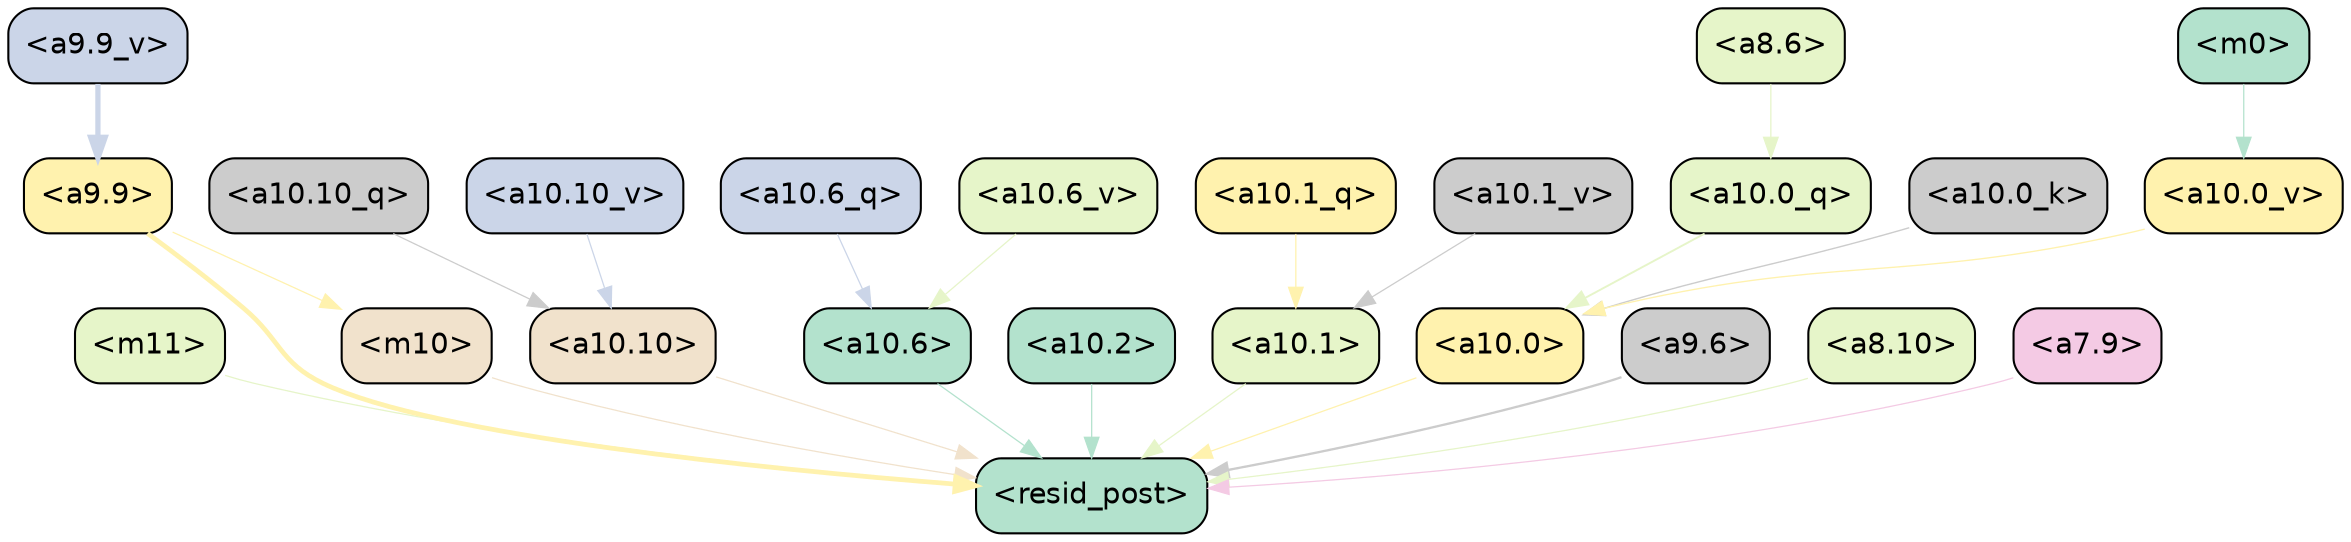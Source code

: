 strict digraph "" {
	graph [bgcolor=transparent,
		layout=dot,
		overlap=false,
		splines=true
	];
	"<m11>"	[color=black,
		fillcolor="#e6f5c9",
		fontname=Helvetica,
		shape=box,
		style="filled, rounded"];
	"<resid_post>"	[color=black,
		fillcolor="#b3e2cd",
		fontname=Helvetica,
		shape=box,
		style="filled, rounded"];
	"<m11>" -> "<resid_post>"	[color="#e6f5c9",
		penwidth=0.6];
	"<m10>"	[color=black,
		fillcolor="#f1e2cc",
		fontname=Helvetica,
		shape=box,
		style="filled, rounded"];
	"<m10>" -> "<resid_post>"	[color="#f1e2cc",
		penwidth=0.6];
	"<a10.10>"	[color=black,
		fillcolor="#f1e2cc",
		fontname=Helvetica,
		shape=box,
		style="filled, rounded"];
	"<a10.10>" -> "<resid_post>"	[color="#f1e2cc",
		penwidth=0.6];
	"<a10.6>"	[color=black,
		fillcolor="#b3e2cd",
		fontname=Helvetica,
		shape=box,
		style="filled, rounded"];
	"<a10.6>" -> "<resid_post>"	[color="#b3e2cd",
		penwidth=0.6];
	"<a10.2>"	[color=black,
		fillcolor="#b3e2cd",
		fontname=Helvetica,
		shape=box,
		style="filled, rounded"];
	"<a10.2>" -> "<resid_post>"	[color="#b3e2cd",
		penwidth=0.6];
	"<a10.1>"	[color=black,
		fillcolor="#e6f5c9",
		fontname=Helvetica,
		shape=box,
		style="filled, rounded"];
	"<a10.1>" -> "<resid_post>"	[color="#e6f5c9",
		penwidth=0.6];
	"<a10.0>"	[color=black,
		fillcolor="#fff2ae",
		fontname=Helvetica,
		shape=box,
		style="filled, rounded"];
	"<a10.0>" -> "<resid_post>"	[color="#fff2ae",
		penwidth=0.6];
	"<a9.9>"	[color=black,
		fillcolor="#fff2ae",
		fontname=Helvetica,
		shape=box,
		style="filled, rounded"];
	"<a9.9>" -> "<resid_post>"	[color="#fff2ae",
		penwidth=2.280607223510742];
	"<a9.9>" -> "<m10>"	[color="#fff2ae",
		penwidth=0.6];
	"<a9.6>"	[color=black,
		fillcolor="#cccccc",
		fontname=Helvetica,
		shape=box,
		style="filled, rounded"];
	"<a9.6>" -> "<resid_post>"	[color="#cccccc",
		penwidth=1.1054627895355225];
	"<a8.10>"	[color=black,
		fillcolor="#e6f5c9",
		fontname=Helvetica,
		shape=box,
		style="filled, rounded"];
	"<a8.10>" -> "<resid_post>"	[color="#e6f5c9",
		penwidth=0.6];
	"<a7.9>"	[color=black,
		fillcolor="#f4cae4",
		fontname=Helvetica,
		shape=box,
		style="filled, rounded"];
	"<a7.9>" -> "<resid_post>"	[color="#f4cae4",
		penwidth=0.6];
	"<a10.10_q>"	[color=black,
		fillcolor="#cccccc",
		fontname=Helvetica,
		shape=box,
		style="filled, rounded"];
	"<a10.10_q>" -> "<a10.10>"	[color="#cccccc",
		penwidth=0.6];
	"<a10.6_q>"	[color=black,
		fillcolor="#cbd5e8",
		fontname=Helvetica,
		shape=box,
		style="filled, rounded"];
	"<a10.6_q>" -> "<a10.6>"	[color="#cbd5e8",
		penwidth=0.6];
	"<a10.1_q>"	[color=black,
		fillcolor="#fff2ae",
		fontname=Helvetica,
		shape=box,
		style="filled, rounded"];
	"<a10.1_q>" -> "<a10.1>"	[color="#fff2ae",
		penwidth=0.6];
	"<a10.0_q>"	[color=black,
		fillcolor="#e6f5c9",
		fontname=Helvetica,
		shape=box,
		style="filled, rounded"];
	"<a10.0_q>" -> "<a10.0>"	[color="#e6f5c9",
		penwidth=0.918039083480835];
	"<a10.0_k>"	[color=black,
		fillcolor="#cccccc",
		fontname=Helvetica,
		shape=box,
		style="filled, rounded"];
	"<a10.0_k>" -> "<a10.0>"	[color="#cccccc",
		penwidth=0.6687326431274414];
	"<a10.10_v>"	[color=black,
		fillcolor="#cbd5e8",
		fontname=Helvetica,
		shape=box,
		style="filled, rounded"];
	"<a10.10_v>" -> "<a10.10>"	[color="#cbd5e8",
		penwidth=0.6003279685974121];
	"<a10.6_v>"	[color=black,
		fillcolor="#e6f5c9",
		fontname=Helvetica,
		shape=box,
		style="filled, rounded"];
	"<a10.6_v>" -> "<a10.6>"	[color="#e6f5c9",
		penwidth=0.6];
	"<a10.1_v>"	[color=black,
		fillcolor="#cccccc",
		fontname=Helvetica,
		shape=box,
		style="filled, rounded"];
	"<a10.1_v>" -> "<a10.1>"	[color="#cccccc",
		penwidth=0.6];
	"<a10.0_v>"	[color=black,
		fillcolor="#fff2ae",
		fontname=Helvetica,
		shape=box,
		style="filled, rounded"];
	"<a10.0_v>" -> "<a10.0>"	[color="#fff2ae",
		penwidth=0.6401631832122803];
	"<a8.6>"	[color=black,
		fillcolor="#e6f5c9",
		fontname=Helvetica,
		shape=box,
		style="filled, rounded"];
	"<a8.6>" -> "<a10.0_q>"	[color="#e6f5c9",
		penwidth=0.6];
	"<m0>"	[color=black,
		fillcolor="#b3e2cd",
		fontname=Helvetica,
		shape=box,
		style="filled, rounded"];
	"<m0>" -> "<a10.0_v>"	[color="#b3e2cd",
		penwidth=0.6];
	"<a9.9_v>"	[color=black,
		fillcolor="#cbd5e8",
		fontname=Helvetica,
		shape=box,
		style="filled, rounded"];
	"<a9.9_v>" -> "<a9.9>"	[color="#cbd5e8",
		penwidth=2.518794506788254];
}
